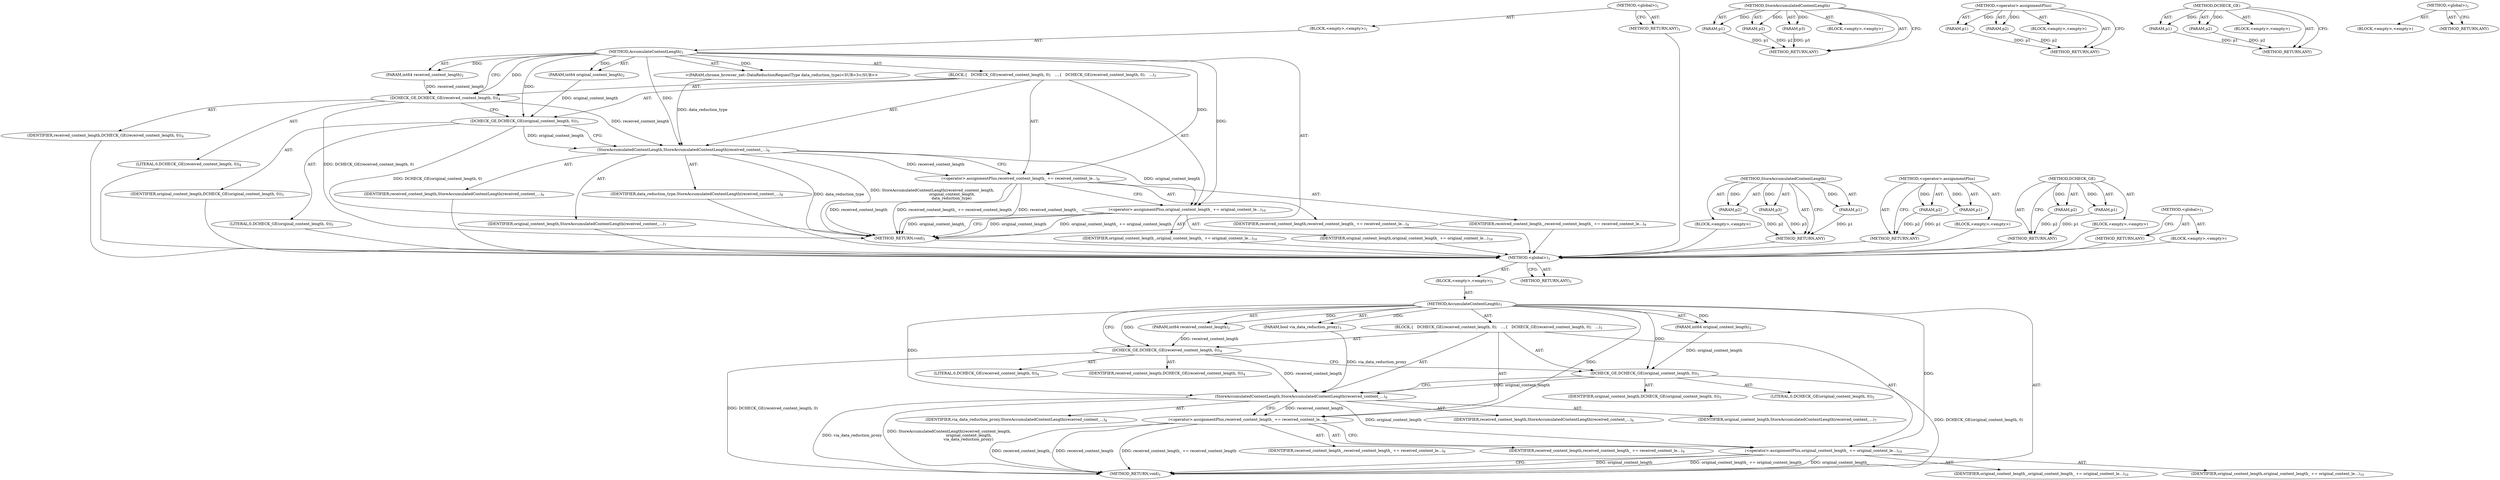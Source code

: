 digraph "&lt;global&gt;" {
vulnerable_6 [label=<(METHOD,&lt;global&gt;)<SUB>1</SUB>>];
vulnerable_7 [label=<(BLOCK,&lt;empty&gt;,&lt;empty&gt;)<SUB>1</SUB>>];
vulnerable_8 [label=<(METHOD,AccumulateContentLength)<SUB>1</SUB>>];
vulnerable_9 [label=<(PARAM,int64 received_content_length)<SUB>2</SUB>>];
vulnerable_10 [label=<(PARAM,int64 original_content_length)<SUB>2</SUB>>];
vulnerable_11 [label=<(PARAM,bool via_data_reduction_proxy)<SUB>3</SUB>>];
vulnerable_12 [label=<(BLOCK,{
   DCHECK_GE(received_content_length, 0);
   ...,{
   DCHECK_GE(received_content_length, 0);
   ...)<SUB>3</SUB>>];
vulnerable_13 [label=<(DCHECK_GE,DCHECK_GE(received_content_length, 0))<SUB>4</SUB>>];
vulnerable_14 [label=<(IDENTIFIER,received_content_length,DCHECK_GE(received_content_length, 0))<SUB>4</SUB>>];
vulnerable_15 [label=<(LITERAL,0,DCHECK_GE(received_content_length, 0))<SUB>4</SUB>>];
vulnerable_16 [label=<(DCHECK_GE,DCHECK_GE(original_content_length, 0))<SUB>5</SUB>>];
vulnerable_17 [label=<(IDENTIFIER,original_content_length,DCHECK_GE(original_content_length, 0))<SUB>5</SUB>>];
vulnerable_18 [label=<(LITERAL,0,DCHECK_GE(original_content_length, 0))<SUB>5</SUB>>];
vulnerable_19 [label=<(StoreAccumulatedContentLength,StoreAccumulatedContentLength(received_content_...)<SUB>6</SUB>>];
vulnerable_20 [label=<(IDENTIFIER,received_content_length,StoreAccumulatedContentLength(received_content_...)<SUB>6</SUB>>];
vulnerable_21 [label=<(IDENTIFIER,original_content_length,StoreAccumulatedContentLength(received_content_...)<SUB>7</SUB>>];
vulnerable_22 [label=<(IDENTIFIER,via_data_reduction_proxy,StoreAccumulatedContentLength(received_content_...)<SUB>8</SUB>>];
vulnerable_23 [label=<(&lt;operator&gt;.assignmentPlus,received_content_length_ += received_content_le...)<SUB>9</SUB>>];
vulnerable_24 [label=<(IDENTIFIER,received_content_length_,received_content_length_ += received_content_le...)<SUB>9</SUB>>];
vulnerable_25 [label=<(IDENTIFIER,received_content_length,received_content_length_ += received_content_le...)<SUB>9</SUB>>];
vulnerable_26 [label=<(&lt;operator&gt;.assignmentPlus,original_content_length_ += original_content_le...)<SUB>10</SUB>>];
vulnerable_27 [label=<(IDENTIFIER,original_content_length_,original_content_length_ += original_content_le...)<SUB>10</SUB>>];
vulnerable_28 [label=<(IDENTIFIER,original_content_length,original_content_length_ += original_content_le...)<SUB>10</SUB>>];
vulnerable_29 [label=<(METHOD_RETURN,void)<SUB>1</SUB>>];
vulnerable_31 [label=<(METHOD_RETURN,ANY)<SUB>1</SUB>>];
vulnerable_55 [label=<(METHOD,StoreAccumulatedContentLength)>];
vulnerable_56 [label=<(PARAM,p1)>];
vulnerable_57 [label=<(PARAM,p2)>];
vulnerable_58 [label=<(PARAM,p3)>];
vulnerable_59 [label=<(BLOCK,&lt;empty&gt;,&lt;empty&gt;)>];
vulnerable_60 [label=<(METHOD_RETURN,ANY)>];
vulnerable_61 [label=<(METHOD,&lt;operator&gt;.assignmentPlus)>];
vulnerable_62 [label=<(PARAM,p1)>];
vulnerable_63 [label=<(PARAM,p2)>];
vulnerable_64 [label=<(BLOCK,&lt;empty&gt;,&lt;empty&gt;)>];
vulnerable_65 [label=<(METHOD_RETURN,ANY)>];
vulnerable_50 [label=<(METHOD,DCHECK_GE)>];
vulnerable_51 [label=<(PARAM,p1)>];
vulnerable_52 [label=<(PARAM,p2)>];
vulnerable_53 [label=<(BLOCK,&lt;empty&gt;,&lt;empty&gt;)>];
vulnerable_54 [label=<(METHOD_RETURN,ANY)>];
vulnerable_44 [label=<(METHOD,&lt;global&gt;)<SUB>1</SUB>>];
vulnerable_45 [label=<(BLOCK,&lt;empty&gt;,&lt;empty&gt;)>];
vulnerable_46 [label=<(METHOD_RETURN,ANY)>];
fixed_6 [label=<(METHOD,&lt;global&gt;)<SUB>1</SUB>>];
fixed_7 [label=<(BLOCK,&lt;empty&gt;,&lt;empty&gt;)<SUB>1</SUB>>];
fixed_8 [label=<(METHOD,AccumulateContentLength)<SUB>1</SUB>>];
fixed_9 [label=<(PARAM,int64 received_content_length)<SUB>2</SUB>>];
fixed_10 [label=<(PARAM,int64 original_content_length)<SUB>2</SUB>>];
fixed_11 [label="<(PARAM,chrome_browser_net::DataReductionRequestType data_reduction_type)<SUB>3</SUB>>"];
fixed_12 [label=<(BLOCK,{
   DCHECK_GE(received_content_length, 0);
   ...,{
   DCHECK_GE(received_content_length, 0);
   ...)<SUB>3</SUB>>];
fixed_13 [label=<(DCHECK_GE,DCHECK_GE(received_content_length, 0))<SUB>4</SUB>>];
fixed_14 [label=<(IDENTIFIER,received_content_length,DCHECK_GE(received_content_length, 0))<SUB>4</SUB>>];
fixed_15 [label=<(LITERAL,0,DCHECK_GE(received_content_length, 0))<SUB>4</SUB>>];
fixed_16 [label=<(DCHECK_GE,DCHECK_GE(original_content_length, 0))<SUB>5</SUB>>];
fixed_17 [label=<(IDENTIFIER,original_content_length,DCHECK_GE(original_content_length, 0))<SUB>5</SUB>>];
fixed_18 [label=<(LITERAL,0,DCHECK_GE(original_content_length, 0))<SUB>5</SUB>>];
fixed_19 [label=<(StoreAccumulatedContentLength,StoreAccumulatedContentLength(received_content_...)<SUB>6</SUB>>];
fixed_20 [label=<(IDENTIFIER,received_content_length,StoreAccumulatedContentLength(received_content_...)<SUB>6</SUB>>];
fixed_21 [label=<(IDENTIFIER,original_content_length,StoreAccumulatedContentLength(received_content_...)<SUB>7</SUB>>];
fixed_22 [label=<(IDENTIFIER,data_reduction_type,StoreAccumulatedContentLength(received_content_...)<SUB>8</SUB>>];
fixed_23 [label=<(&lt;operator&gt;.assignmentPlus,received_content_length_ += received_content_le...)<SUB>9</SUB>>];
fixed_24 [label=<(IDENTIFIER,received_content_length_,received_content_length_ += received_content_le...)<SUB>9</SUB>>];
fixed_25 [label=<(IDENTIFIER,received_content_length,received_content_length_ += received_content_le...)<SUB>9</SUB>>];
fixed_26 [label=<(&lt;operator&gt;.assignmentPlus,original_content_length_ += original_content_le...)<SUB>10</SUB>>];
fixed_27 [label=<(IDENTIFIER,original_content_length_,original_content_length_ += original_content_le...)<SUB>10</SUB>>];
fixed_28 [label=<(IDENTIFIER,original_content_length,original_content_length_ += original_content_le...)<SUB>10</SUB>>];
fixed_29 [label=<(METHOD_RETURN,void)<SUB>1</SUB>>];
fixed_31 [label=<(METHOD_RETURN,ANY)<SUB>1</SUB>>];
fixed_55 [label=<(METHOD,StoreAccumulatedContentLength)>];
fixed_56 [label=<(PARAM,p1)>];
fixed_57 [label=<(PARAM,p2)>];
fixed_58 [label=<(PARAM,p3)>];
fixed_59 [label=<(BLOCK,&lt;empty&gt;,&lt;empty&gt;)>];
fixed_60 [label=<(METHOD_RETURN,ANY)>];
fixed_61 [label=<(METHOD,&lt;operator&gt;.assignmentPlus)>];
fixed_62 [label=<(PARAM,p1)>];
fixed_63 [label=<(PARAM,p2)>];
fixed_64 [label=<(BLOCK,&lt;empty&gt;,&lt;empty&gt;)>];
fixed_65 [label=<(METHOD_RETURN,ANY)>];
fixed_50 [label=<(METHOD,DCHECK_GE)>];
fixed_51 [label=<(PARAM,p1)>];
fixed_52 [label=<(PARAM,p2)>];
fixed_53 [label=<(BLOCK,&lt;empty&gt;,&lt;empty&gt;)>];
fixed_54 [label=<(METHOD_RETURN,ANY)>];
fixed_44 [label=<(METHOD,&lt;global&gt;)<SUB>1</SUB>>];
fixed_45 [label=<(BLOCK,&lt;empty&gt;,&lt;empty&gt;)>];
fixed_46 [label=<(METHOD_RETURN,ANY)>];
vulnerable_6 -> vulnerable_7  [key=0, label="AST: "];
vulnerable_6 -> vulnerable_31  [key=0, label="AST: "];
vulnerable_6 -> vulnerable_31  [key=1, label="CFG: "];
vulnerable_7 -> vulnerable_8  [key=0, label="AST: "];
vulnerable_8 -> vulnerable_9  [key=0, label="AST: "];
vulnerable_8 -> vulnerable_9  [key=1, label="DDG: "];
vulnerable_8 -> vulnerable_10  [key=0, label="AST: "];
vulnerable_8 -> vulnerable_10  [key=1, label="DDG: "];
vulnerable_8 -> vulnerable_11  [key=0, label="AST: "];
vulnerable_8 -> vulnerable_11  [key=1, label="DDG: "];
vulnerable_8 -> vulnerable_12  [key=0, label="AST: "];
vulnerable_8 -> vulnerable_29  [key=0, label="AST: "];
vulnerable_8 -> vulnerable_13  [key=0, label="CFG: "];
vulnerable_8 -> vulnerable_13  [key=1, label="DDG: "];
vulnerable_8 -> vulnerable_23  [key=0, label="DDG: "];
vulnerable_8 -> vulnerable_26  [key=0, label="DDG: "];
vulnerable_8 -> vulnerable_16  [key=0, label="DDG: "];
vulnerable_8 -> vulnerable_19  [key=0, label="DDG: "];
vulnerable_9 -> vulnerable_13  [key=0, label="DDG: received_content_length"];
vulnerable_10 -> vulnerable_16  [key=0, label="DDG: original_content_length"];
vulnerable_11 -> vulnerable_19  [key=0, label="DDG: via_data_reduction_proxy"];
vulnerable_12 -> vulnerable_13  [key=0, label="AST: "];
vulnerable_12 -> vulnerable_16  [key=0, label="AST: "];
vulnerable_12 -> vulnerable_19  [key=0, label="AST: "];
vulnerable_12 -> vulnerable_23  [key=0, label="AST: "];
vulnerable_12 -> vulnerable_26  [key=0, label="AST: "];
vulnerable_13 -> vulnerable_14  [key=0, label="AST: "];
vulnerable_13 -> vulnerable_15  [key=0, label="AST: "];
vulnerable_13 -> vulnerable_16  [key=0, label="CFG: "];
vulnerable_13 -> vulnerable_29  [key=0, label="DDG: DCHECK_GE(received_content_length, 0)"];
vulnerable_13 -> vulnerable_19  [key=0, label="DDG: received_content_length"];
vulnerable_16 -> vulnerable_17  [key=0, label="AST: "];
vulnerable_16 -> vulnerable_18  [key=0, label="AST: "];
vulnerable_16 -> vulnerable_19  [key=0, label="CFG: "];
vulnerable_16 -> vulnerable_19  [key=1, label="DDG: original_content_length"];
vulnerable_16 -> vulnerable_29  [key=0, label="DDG: DCHECK_GE(original_content_length, 0)"];
vulnerable_19 -> vulnerable_20  [key=0, label="AST: "];
vulnerable_19 -> vulnerable_21  [key=0, label="AST: "];
vulnerable_19 -> vulnerable_22  [key=0, label="AST: "];
vulnerable_19 -> vulnerable_23  [key=0, label="CFG: "];
vulnerable_19 -> vulnerable_23  [key=1, label="DDG: received_content_length"];
vulnerable_19 -> vulnerable_29  [key=0, label="DDG: via_data_reduction_proxy"];
vulnerable_19 -> vulnerable_29  [key=1, label="DDG: StoreAccumulatedContentLength(received_content_length,
                                 original_content_length,
                                via_data_reduction_proxy)"];
vulnerable_19 -> vulnerable_26  [key=0, label="DDG: original_content_length"];
vulnerable_23 -> vulnerable_24  [key=0, label="AST: "];
vulnerable_23 -> vulnerable_25  [key=0, label="AST: "];
vulnerable_23 -> vulnerable_26  [key=0, label="CFG: "];
vulnerable_23 -> vulnerable_29  [key=0, label="DDG: received_content_length"];
vulnerable_23 -> vulnerable_29  [key=1, label="DDG: received_content_length_ += received_content_length"];
vulnerable_23 -> vulnerable_29  [key=2, label="DDG: received_content_length_"];
vulnerable_26 -> vulnerable_27  [key=0, label="AST: "];
vulnerable_26 -> vulnerable_28  [key=0, label="AST: "];
vulnerable_26 -> vulnerable_29  [key=0, label="CFG: "];
vulnerable_26 -> vulnerable_29  [key=1, label="DDG: original_content_length"];
vulnerable_26 -> vulnerable_29  [key=2, label="DDG: original_content_length_ += original_content_length"];
vulnerable_26 -> vulnerable_29  [key=3, label="DDG: original_content_length_"];
vulnerable_55 -> vulnerable_56  [key=0, label="AST: "];
vulnerable_55 -> vulnerable_56  [key=1, label="DDG: "];
vulnerable_55 -> vulnerable_59  [key=0, label="AST: "];
vulnerable_55 -> vulnerable_57  [key=0, label="AST: "];
vulnerable_55 -> vulnerable_57  [key=1, label="DDG: "];
vulnerable_55 -> vulnerable_60  [key=0, label="AST: "];
vulnerable_55 -> vulnerable_60  [key=1, label="CFG: "];
vulnerable_55 -> vulnerable_58  [key=0, label="AST: "];
vulnerable_55 -> vulnerable_58  [key=1, label="DDG: "];
vulnerable_56 -> vulnerable_60  [key=0, label="DDG: p1"];
vulnerable_57 -> vulnerable_60  [key=0, label="DDG: p2"];
vulnerable_58 -> vulnerable_60  [key=0, label="DDG: p3"];
vulnerable_61 -> vulnerable_62  [key=0, label="AST: "];
vulnerable_61 -> vulnerable_62  [key=1, label="DDG: "];
vulnerable_61 -> vulnerable_64  [key=0, label="AST: "];
vulnerable_61 -> vulnerable_63  [key=0, label="AST: "];
vulnerable_61 -> vulnerable_63  [key=1, label="DDG: "];
vulnerable_61 -> vulnerable_65  [key=0, label="AST: "];
vulnerable_61 -> vulnerable_65  [key=1, label="CFG: "];
vulnerable_62 -> vulnerable_65  [key=0, label="DDG: p1"];
vulnerable_63 -> vulnerable_65  [key=0, label="DDG: p2"];
vulnerable_50 -> vulnerable_51  [key=0, label="AST: "];
vulnerable_50 -> vulnerable_51  [key=1, label="DDG: "];
vulnerable_50 -> vulnerable_53  [key=0, label="AST: "];
vulnerable_50 -> vulnerable_52  [key=0, label="AST: "];
vulnerable_50 -> vulnerable_52  [key=1, label="DDG: "];
vulnerable_50 -> vulnerable_54  [key=0, label="AST: "];
vulnerable_50 -> vulnerable_54  [key=1, label="CFG: "];
vulnerable_51 -> vulnerable_54  [key=0, label="DDG: p1"];
vulnerable_52 -> vulnerable_54  [key=0, label="DDG: p2"];
vulnerable_44 -> vulnerable_45  [key=0, label="AST: "];
vulnerable_44 -> vulnerable_46  [key=0, label="AST: "];
vulnerable_44 -> vulnerable_46  [key=1, label="CFG: "];
fixed_6 -> fixed_7  [key=0, label="AST: "];
fixed_6 -> fixed_31  [key=0, label="AST: "];
fixed_6 -> fixed_31  [key=1, label="CFG: "];
fixed_7 -> fixed_8  [key=0, label="AST: "];
fixed_8 -> fixed_9  [key=0, label="AST: "];
fixed_8 -> fixed_9  [key=1, label="DDG: "];
fixed_8 -> fixed_10  [key=0, label="AST: "];
fixed_8 -> fixed_10  [key=1, label="DDG: "];
fixed_8 -> fixed_11  [key=0, label="AST: "];
fixed_8 -> fixed_11  [key=1, label="DDG: "];
fixed_8 -> fixed_12  [key=0, label="AST: "];
fixed_8 -> fixed_29  [key=0, label="AST: "];
fixed_8 -> fixed_13  [key=0, label="CFG: "];
fixed_8 -> fixed_13  [key=1, label="DDG: "];
fixed_8 -> fixed_23  [key=0, label="DDG: "];
fixed_8 -> fixed_26  [key=0, label="DDG: "];
fixed_8 -> fixed_16  [key=0, label="DDG: "];
fixed_8 -> fixed_19  [key=0, label="DDG: "];
fixed_9 -> fixed_13  [key=0, label="DDG: received_content_length"];
fixed_10 -> fixed_16  [key=0, label="DDG: original_content_length"];
fixed_11 -> fixed_19  [key=0, label="DDG: data_reduction_type"];
fixed_12 -> fixed_13  [key=0, label="AST: "];
fixed_12 -> fixed_16  [key=0, label="AST: "];
fixed_12 -> fixed_19  [key=0, label="AST: "];
fixed_12 -> fixed_23  [key=0, label="AST: "];
fixed_12 -> fixed_26  [key=0, label="AST: "];
fixed_13 -> fixed_14  [key=0, label="AST: "];
fixed_13 -> fixed_15  [key=0, label="AST: "];
fixed_13 -> fixed_16  [key=0, label="CFG: "];
fixed_13 -> fixed_29  [key=0, label="DDG: DCHECK_GE(received_content_length, 0)"];
fixed_13 -> fixed_19  [key=0, label="DDG: received_content_length"];
fixed_14 -> vulnerable_6  [key=0];
fixed_15 -> vulnerable_6  [key=0];
fixed_16 -> fixed_17  [key=0, label="AST: "];
fixed_16 -> fixed_18  [key=0, label="AST: "];
fixed_16 -> fixed_19  [key=0, label="CFG: "];
fixed_16 -> fixed_19  [key=1, label="DDG: original_content_length"];
fixed_16 -> fixed_29  [key=0, label="DDG: DCHECK_GE(original_content_length, 0)"];
fixed_17 -> vulnerable_6  [key=0];
fixed_18 -> vulnerable_6  [key=0];
fixed_19 -> fixed_20  [key=0, label="AST: "];
fixed_19 -> fixed_21  [key=0, label="AST: "];
fixed_19 -> fixed_22  [key=0, label="AST: "];
fixed_19 -> fixed_23  [key=0, label="CFG: "];
fixed_19 -> fixed_23  [key=1, label="DDG: received_content_length"];
fixed_19 -> fixed_29  [key=0, label="DDG: data_reduction_type"];
fixed_19 -> fixed_29  [key=1, label="DDG: StoreAccumulatedContentLength(received_content_length,
                                 original_content_length,
                                data_reduction_type)"];
fixed_19 -> fixed_26  [key=0, label="DDG: original_content_length"];
fixed_20 -> vulnerable_6  [key=0];
fixed_21 -> vulnerable_6  [key=0];
fixed_22 -> vulnerable_6  [key=0];
fixed_23 -> fixed_24  [key=0, label="AST: "];
fixed_23 -> fixed_25  [key=0, label="AST: "];
fixed_23 -> fixed_26  [key=0, label="CFG: "];
fixed_23 -> fixed_29  [key=0, label="DDG: received_content_length"];
fixed_23 -> fixed_29  [key=1, label="DDG: received_content_length_ += received_content_length"];
fixed_23 -> fixed_29  [key=2, label="DDG: received_content_length_"];
fixed_24 -> vulnerable_6  [key=0];
fixed_25 -> vulnerable_6  [key=0];
fixed_26 -> fixed_27  [key=0, label="AST: "];
fixed_26 -> fixed_28  [key=0, label="AST: "];
fixed_26 -> fixed_29  [key=0, label="CFG: "];
fixed_26 -> fixed_29  [key=1, label="DDG: original_content_length"];
fixed_26 -> fixed_29  [key=2, label="DDG: original_content_length_ += original_content_length"];
fixed_26 -> fixed_29  [key=3, label="DDG: original_content_length_"];
fixed_27 -> vulnerable_6  [key=0];
fixed_28 -> vulnerable_6  [key=0];
fixed_29 -> vulnerable_6  [key=0];
fixed_31 -> vulnerable_6  [key=0];
fixed_55 -> fixed_56  [key=0, label="AST: "];
fixed_55 -> fixed_56  [key=1, label="DDG: "];
fixed_55 -> fixed_59  [key=0, label="AST: "];
fixed_55 -> fixed_57  [key=0, label="AST: "];
fixed_55 -> fixed_57  [key=1, label="DDG: "];
fixed_55 -> fixed_60  [key=0, label="AST: "];
fixed_55 -> fixed_60  [key=1, label="CFG: "];
fixed_55 -> fixed_58  [key=0, label="AST: "];
fixed_55 -> fixed_58  [key=1, label="DDG: "];
fixed_56 -> fixed_60  [key=0, label="DDG: p1"];
fixed_57 -> fixed_60  [key=0, label="DDG: p2"];
fixed_58 -> fixed_60  [key=0, label="DDG: p3"];
fixed_59 -> vulnerable_6  [key=0];
fixed_60 -> vulnerable_6  [key=0];
fixed_61 -> fixed_62  [key=0, label="AST: "];
fixed_61 -> fixed_62  [key=1, label="DDG: "];
fixed_61 -> fixed_64  [key=0, label="AST: "];
fixed_61 -> fixed_63  [key=0, label="AST: "];
fixed_61 -> fixed_63  [key=1, label="DDG: "];
fixed_61 -> fixed_65  [key=0, label="AST: "];
fixed_61 -> fixed_65  [key=1, label="CFG: "];
fixed_62 -> fixed_65  [key=0, label="DDG: p1"];
fixed_63 -> fixed_65  [key=0, label="DDG: p2"];
fixed_64 -> vulnerable_6  [key=0];
fixed_65 -> vulnerable_6  [key=0];
fixed_50 -> fixed_51  [key=0, label="AST: "];
fixed_50 -> fixed_51  [key=1, label="DDG: "];
fixed_50 -> fixed_53  [key=0, label="AST: "];
fixed_50 -> fixed_52  [key=0, label="AST: "];
fixed_50 -> fixed_52  [key=1, label="DDG: "];
fixed_50 -> fixed_54  [key=0, label="AST: "];
fixed_50 -> fixed_54  [key=1, label="CFG: "];
fixed_51 -> fixed_54  [key=0, label="DDG: p1"];
fixed_52 -> fixed_54  [key=0, label="DDG: p2"];
fixed_53 -> vulnerable_6  [key=0];
fixed_54 -> vulnerable_6  [key=0];
fixed_44 -> fixed_45  [key=0, label="AST: "];
fixed_44 -> fixed_46  [key=0, label="AST: "];
fixed_44 -> fixed_46  [key=1, label="CFG: "];
fixed_45 -> vulnerable_6  [key=0];
fixed_46 -> vulnerable_6  [key=0];
}
